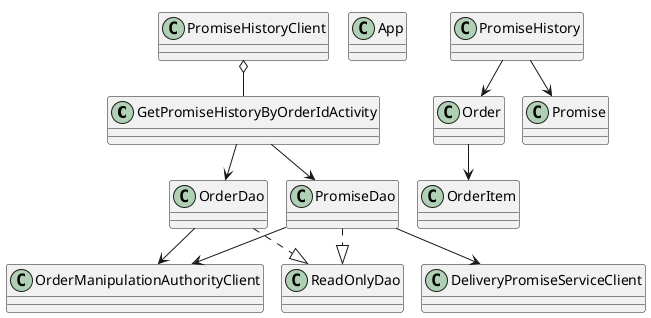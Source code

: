 @startuml
 !pragma layout smetana
class GetPromiseHistoryByOrderIdActivity {

}
class PromiseDao {

}


class OrderDao {

}
class ReadOnlyDao {
}

class PromiseHistoryClient {

}

class OrderManipulationAuthorityClient {

}

class DeliveryPromiseServiceClient {

}
class App {

}

class Order {

}
class OrderItem {
}

class Promise{
}

class PromiseHistory {

}

PromiseHistoryClient  o-- GetPromiseHistoryByOrderIdActivity
GetPromiseHistoryByOrderIdActivity --> PromiseDao
GetPromiseHistoryByOrderIdActivity --> OrderDao
PromiseDao --> DeliveryPromiseServiceClient
PromiseDao --> OrderManipulationAuthorityClient
OrderDao --> OrderManipulationAuthorityClient
PromiseHistory --> Order
PromiseHistory --> Promise
Order --> OrderItem
OrderDao ..|> ReadOnlyDao
PromiseDao ..|> ReadOnlyDao

@enduml